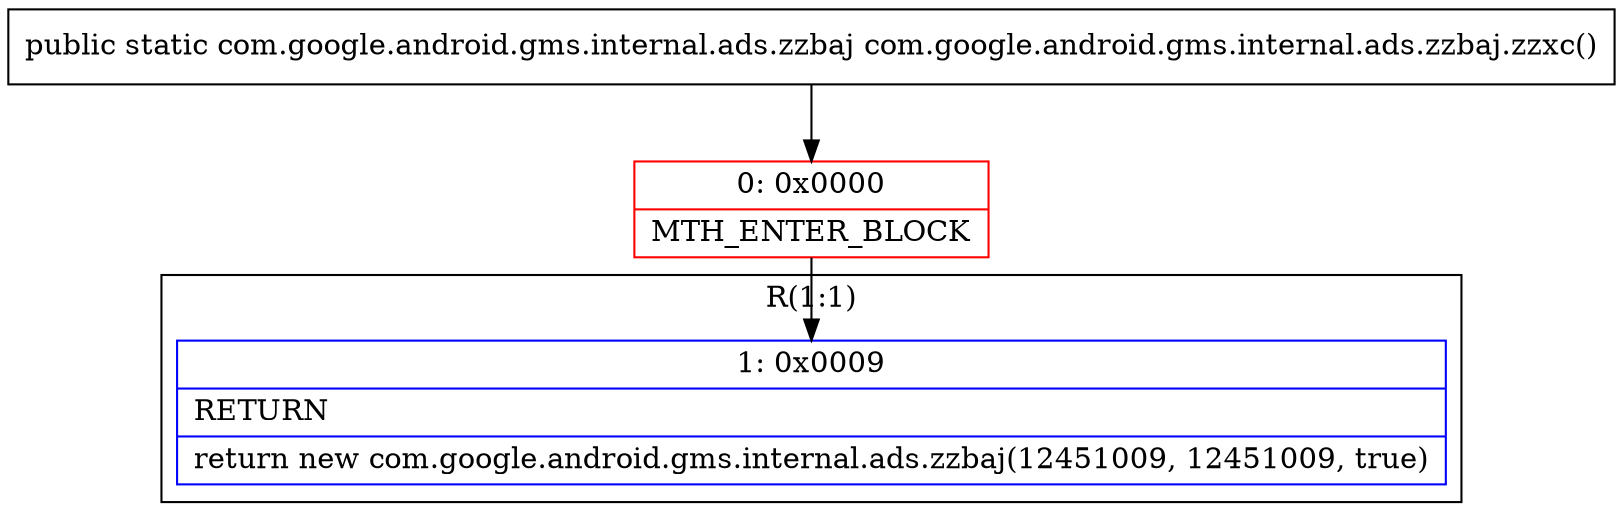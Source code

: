 digraph "CFG forcom.google.android.gms.internal.ads.zzbaj.zzxc()Lcom\/google\/android\/gms\/internal\/ads\/zzbaj;" {
subgraph cluster_Region_1925460092 {
label = "R(1:1)";
node [shape=record,color=blue];
Node_1 [shape=record,label="{1\:\ 0x0009|RETURN\l|return new com.google.android.gms.internal.ads.zzbaj(12451009, 12451009, true)\l}"];
}
Node_0 [shape=record,color=red,label="{0\:\ 0x0000|MTH_ENTER_BLOCK\l}"];
MethodNode[shape=record,label="{public static com.google.android.gms.internal.ads.zzbaj com.google.android.gms.internal.ads.zzbaj.zzxc() }"];
MethodNode -> Node_0;
Node_0 -> Node_1;
}

